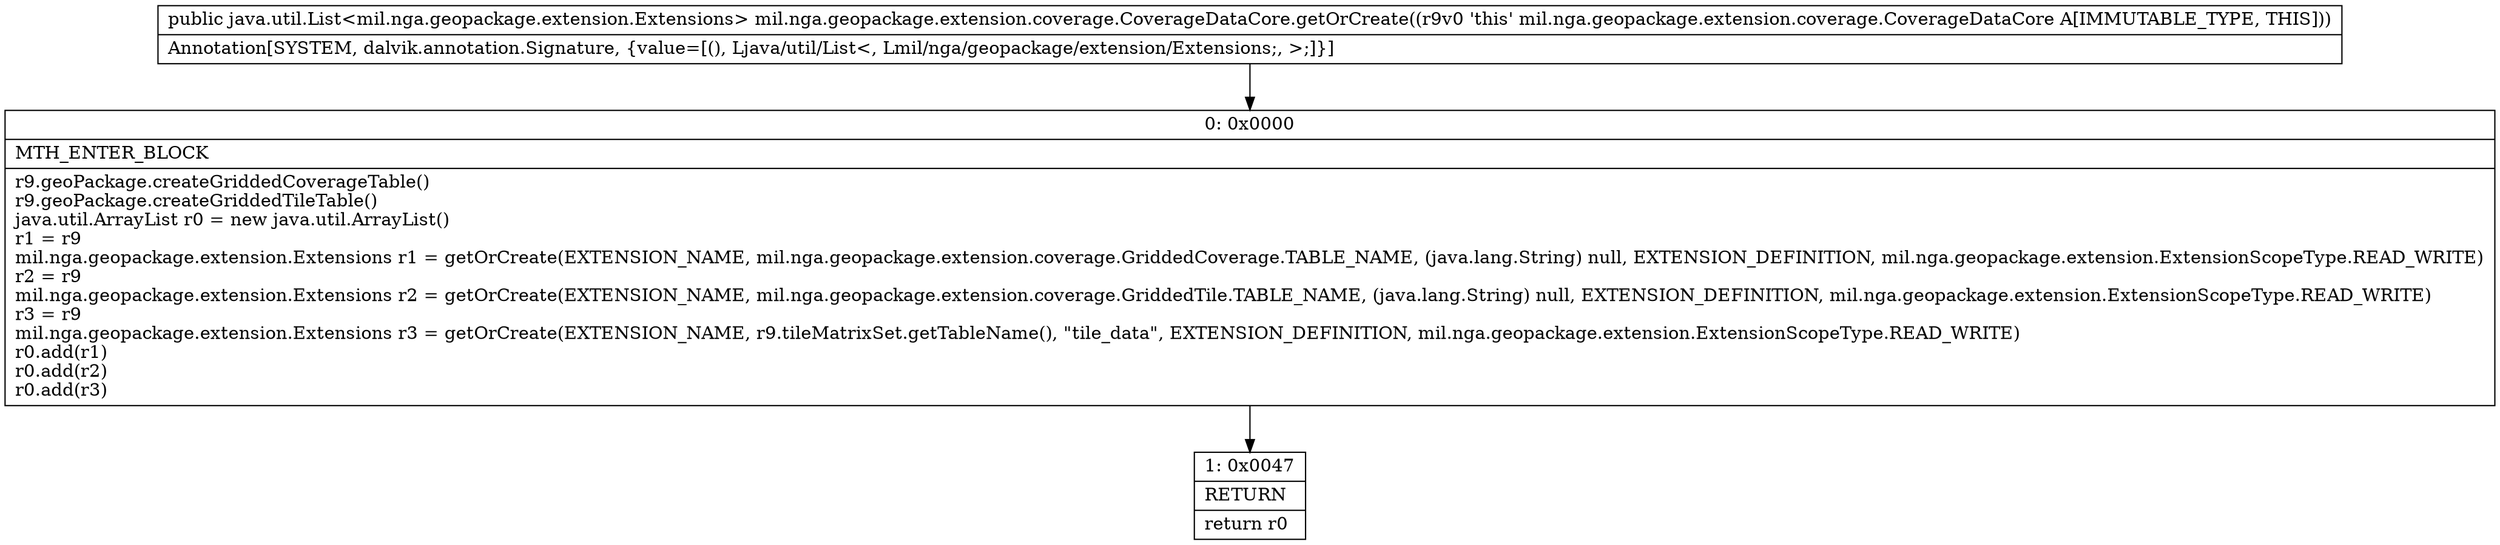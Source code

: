 digraph "CFG formil.nga.geopackage.extension.coverage.CoverageDataCore.getOrCreate()Ljava\/util\/List;" {
Node_0 [shape=record,label="{0\:\ 0x0000|MTH_ENTER_BLOCK\l|r9.geoPackage.createGriddedCoverageTable()\lr9.geoPackage.createGriddedTileTable()\ljava.util.ArrayList r0 = new java.util.ArrayList()\lr1 = r9\lmil.nga.geopackage.extension.Extensions r1 = getOrCreate(EXTENSION_NAME, mil.nga.geopackage.extension.coverage.GriddedCoverage.TABLE_NAME, (java.lang.String) null, EXTENSION_DEFINITION, mil.nga.geopackage.extension.ExtensionScopeType.READ_WRITE)\lr2 = r9\lmil.nga.geopackage.extension.Extensions r2 = getOrCreate(EXTENSION_NAME, mil.nga.geopackage.extension.coverage.GriddedTile.TABLE_NAME, (java.lang.String) null, EXTENSION_DEFINITION, mil.nga.geopackage.extension.ExtensionScopeType.READ_WRITE)\lr3 = r9\lmil.nga.geopackage.extension.Extensions r3 = getOrCreate(EXTENSION_NAME, r9.tileMatrixSet.getTableName(), \"tile_data\", EXTENSION_DEFINITION, mil.nga.geopackage.extension.ExtensionScopeType.READ_WRITE)\lr0.add(r1)\lr0.add(r2)\lr0.add(r3)\l}"];
Node_1 [shape=record,label="{1\:\ 0x0047|RETURN\l|return r0\l}"];
MethodNode[shape=record,label="{public java.util.List\<mil.nga.geopackage.extension.Extensions\> mil.nga.geopackage.extension.coverage.CoverageDataCore.getOrCreate((r9v0 'this' mil.nga.geopackage.extension.coverage.CoverageDataCore A[IMMUTABLE_TYPE, THIS]))  | Annotation[SYSTEM, dalvik.annotation.Signature, \{value=[(), Ljava\/util\/List\<, Lmil\/nga\/geopackage\/extension\/Extensions;, \>;]\}]\l}"];
MethodNode -> Node_0;
Node_0 -> Node_1;
}

